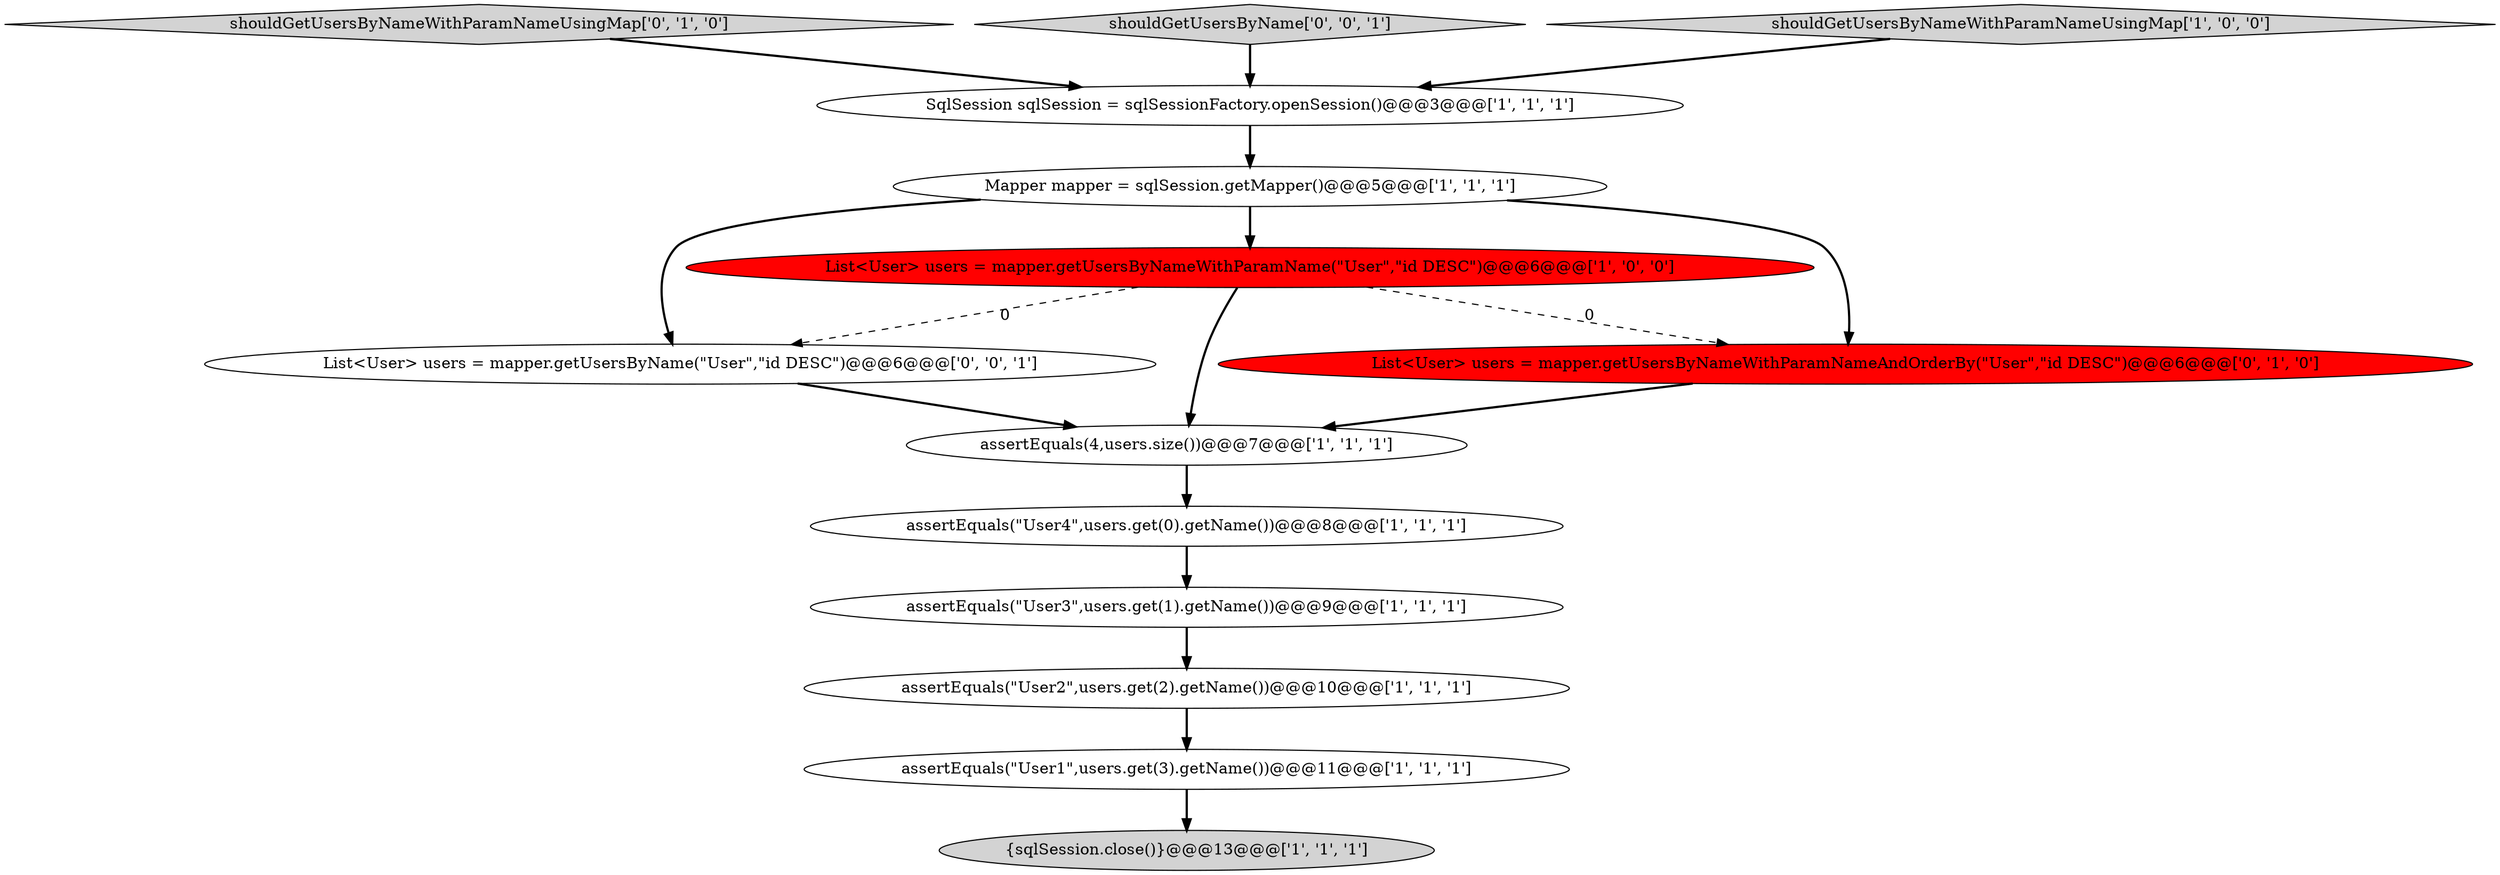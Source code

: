 digraph {
1 [style = filled, label = "assertEquals(\"User1\",users.get(3).getName())@@@11@@@['1', '1', '1']", fillcolor = white, shape = ellipse image = "AAA0AAABBB1BBB"];
3 [style = filled, label = "assertEquals(\"User2\",users.get(2).getName())@@@10@@@['1', '1', '1']", fillcolor = white, shape = ellipse image = "AAA0AAABBB1BBB"];
11 [style = filled, label = "shouldGetUsersByNameWithParamNameUsingMap['0', '1', '0']", fillcolor = lightgray, shape = diamond image = "AAA0AAABBB2BBB"];
2 [style = filled, label = "assertEquals(\"User4\",users.get(0).getName())@@@8@@@['1', '1', '1']", fillcolor = white, shape = ellipse image = "AAA0AAABBB1BBB"];
0 [style = filled, label = "SqlSession sqlSession = sqlSessionFactory.openSession()@@@3@@@['1', '1', '1']", fillcolor = white, shape = ellipse image = "AAA0AAABBB1BBB"];
12 [style = filled, label = "shouldGetUsersByName['0', '0', '1']", fillcolor = lightgray, shape = diamond image = "AAA0AAABBB3BBB"];
6 [style = filled, label = "assertEquals(4,users.size())@@@7@@@['1', '1', '1']", fillcolor = white, shape = ellipse image = "AAA0AAABBB1BBB"];
8 [style = filled, label = "assertEquals(\"User3\",users.get(1).getName())@@@9@@@['1', '1', '1']", fillcolor = white, shape = ellipse image = "AAA0AAABBB1BBB"];
13 [style = filled, label = "List<User> users = mapper.getUsersByName(\"User\",\"id DESC\")@@@6@@@['0', '0', '1']", fillcolor = white, shape = ellipse image = "AAA0AAABBB3BBB"];
9 [style = filled, label = "shouldGetUsersByNameWithParamNameUsingMap['1', '0', '0']", fillcolor = lightgray, shape = diamond image = "AAA0AAABBB1BBB"];
7 [style = filled, label = "Mapper mapper = sqlSession.getMapper()@@@5@@@['1', '1', '1']", fillcolor = white, shape = ellipse image = "AAA0AAABBB1BBB"];
10 [style = filled, label = "List<User> users = mapper.getUsersByNameWithParamNameAndOrderBy(\"User\",\"id DESC\")@@@6@@@['0', '1', '0']", fillcolor = red, shape = ellipse image = "AAA1AAABBB2BBB"];
5 [style = filled, label = "List<User> users = mapper.getUsersByNameWithParamName(\"User\",\"id DESC\")@@@6@@@['1', '0', '0']", fillcolor = red, shape = ellipse image = "AAA1AAABBB1BBB"];
4 [style = filled, label = "{sqlSession.close()}@@@13@@@['1', '1', '1']", fillcolor = lightgray, shape = ellipse image = "AAA0AAABBB1BBB"];
7->13 [style = bold, label=""];
5->13 [style = dashed, label="0"];
1->4 [style = bold, label=""];
7->5 [style = bold, label=""];
11->0 [style = bold, label=""];
13->6 [style = bold, label=""];
5->6 [style = bold, label=""];
9->0 [style = bold, label=""];
3->1 [style = bold, label=""];
5->10 [style = dashed, label="0"];
7->10 [style = bold, label=""];
12->0 [style = bold, label=""];
10->6 [style = bold, label=""];
8->3 [style = bold, label=""];
2->8 [style = bold, label=""];
0->7 [style = bold, label=""];
6->2 [style = bold, label=""];
}
